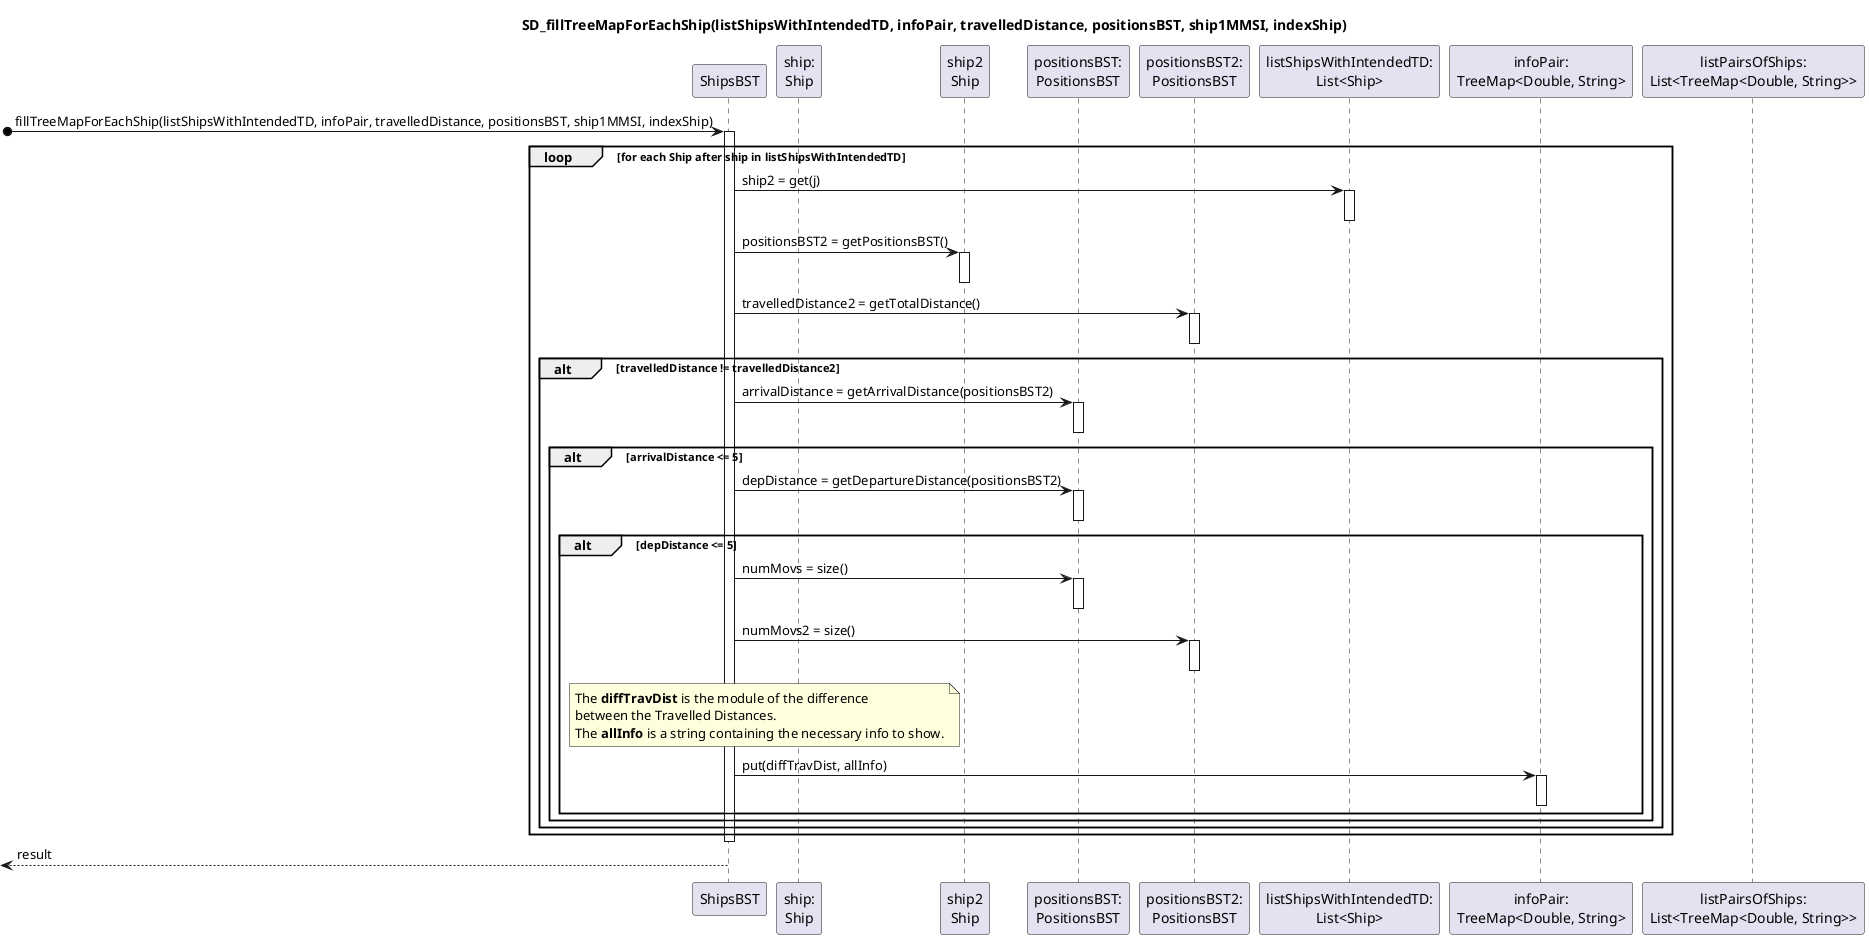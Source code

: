 @startuml

title SD_fillTreeMapForEachShip(listShipsWithIntendedTD, infoPair, travelledDistance, positionsBST, ship1MMSI, indexShip)

participant "ShipsBST" as BstShip
participant "ship:\nShip" as S
participant "ship2\nShip" as S2
/'participant "ShipPosition" as SP'/
participant "positionsBST:\nPositionsBST" as BstPosition
participant "positionsBST2:\nPositionsBST" as BstPosition2
participant "listShipsWithIntendedTD:\nList<Ship>" as ITERATOR
participant "infoPair:\nTreeMap<Double, String>" as TREEMAP
participant "listPairsOfShips:\nList<TreeMap<Double, String>>" as LIST


[o-> BstShip : fillTreeMapForEachShip(listShipsWithIntendedTD, infoPair, travelledDistance, positionsBST, ship1MMSI, indexShip)

activate BstShip
loop for each Ship after ship in listShipsWithIntendedTD
BstShip -> ITERATOR : ship2 = get(j)
activate ITERATOR
deactivate ITERATOR
BstShip -> S2 : positionsBST2 = getPositionsBST()
activate S2
deactivate S2
BstShip -> BstPosition2 : travelledDistance2 = getTotalDistance()
activate BstPosition2
deactivate BstPosition2
/'BstShip -> S2 : travelledDistance2 = getTravelledDistance()
activate S2
deactivate S2'/
/'alteração alt em baixo: && travelledDistance2 >= 10'/
/'alt travelledDistance != travelledDistance2 && travelledDistance2 >= 10'/
alt travelledDistance != travelledDistance2
/'BstShip -> BstPosition : arrivalLat = getArrivalLatitude()
activate BstPosition
deactivate BstPosition
BstShip -> BstPosition : arrivalLog = getArrivalLongitude()
activate BstPosition
deactivate BstPosition
BstShip -> BstPosition2 : arrivalLat2 = getArrivalLatitude()
activate BstPosition2
deactivate BstPosition2
BstShip -> BstPosition2 : arrivalLog2 = getArrivalLongitude()
activate BstPosition2
deactivate BstPosition2
BstShip -> BstPosition : arrivalDistance = distanceBetweenInKm(arrivalLat, arrivalLat2, arrivalLog, arrivalLog2)'/
BstShip -> BstPosition : arrivalDistance = getArrivalDistance(positionsBST2)
activate BstPosition
deactivate BstPosition
alt arrivalDistance <= 5
/'BstShip -> BstPosition : depLat = getDeparLatitude()
activate BstPosition
deactivate BstPosition
BstShip -> BstPosition : depLog = getDepartLongitude()
activate BstPosition
deactivate BstPosition
BstShip -> BstPosition2 : depLat2 = getDepartLatitude()
activate BstPosition2
deactivate BstPosition2
BstShip -> BstPosition2 : depLog2 = getDepartLongitude()
activate BstPosition2
deactivate BstPosition2
BstShip -> BstPosition : depDistance = distanceBetweenInKm(depLat, depLat2, depLog, depLog2)
activate BstPosition
deactivate BstPosition'/
BstShip -> BstPosition : depDistance = getDepartureDistance(positionsBST2)
activate BstPosition
deactivate BstPosition
alt depDistance <= 5

BstShip -> BstPosition : numMovs = size()
activate BstPosition
deactivate BstPosition
BstShip -> BstPosition2 : numMovs2 = size()
activate BstPosition2
deactivate BstPosition2

note over BstShip, S
The **diffTravDist** is the module of the difference
between the Travelled Distances.
The **allInfo** is a string containing the necessary info to show.
end note

BstShip -> TREEMAP : put(diffTravDist, allInfo)
activate TREEMAP
deactivate TREEMAP
end
end
end
end
deactivate BstShip

[<-- BstShip : result

@enduml
